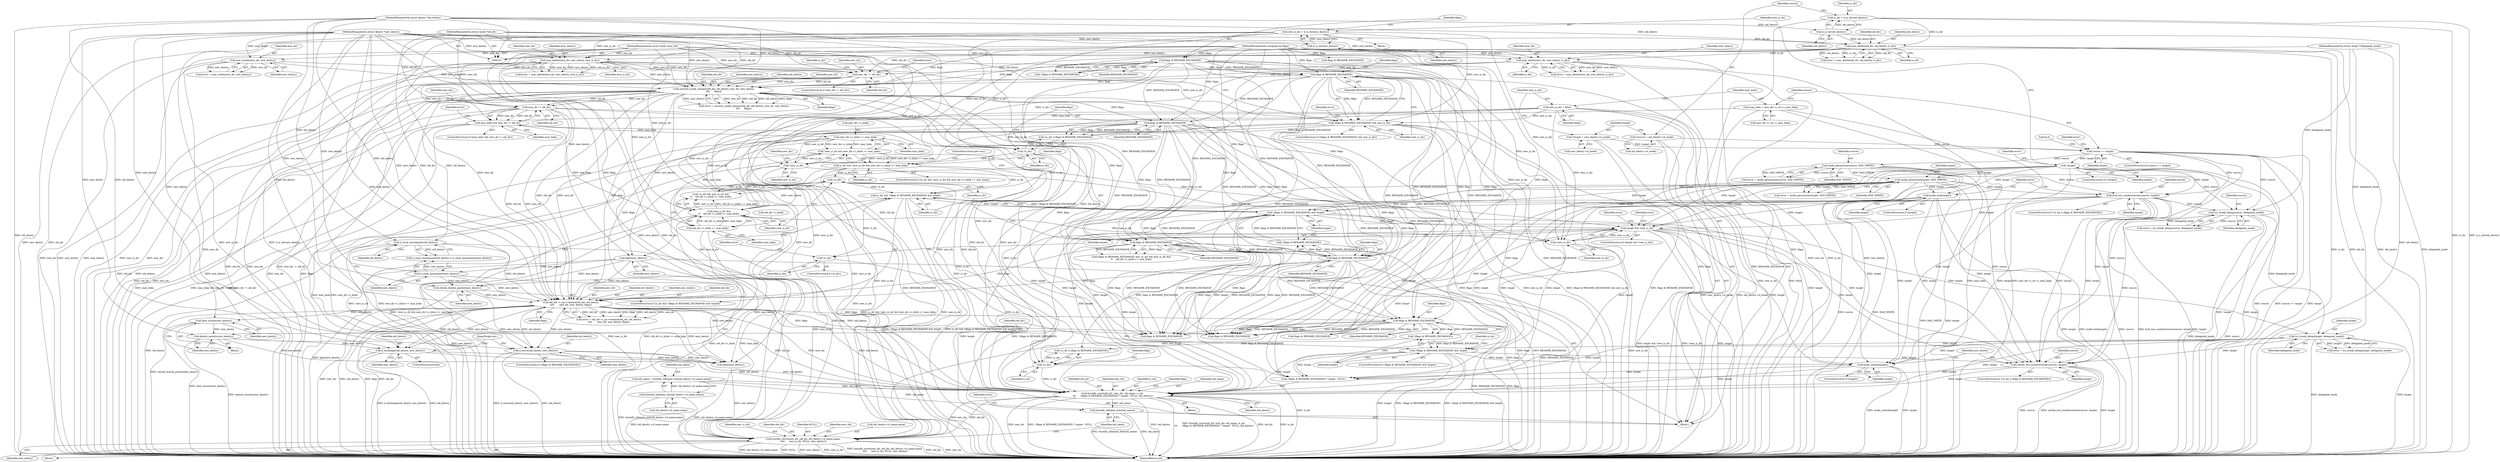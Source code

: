 digraph "1_linux_49d31c2f389acfe83417083e1208422b4091cd9e_0@API" {
"1000436" [label="(Call,fsnotify_move(old_dir, new_dir, old_name, is_dir,\n \t\t\t      !(flags & RENAME_EXCHANGE) ? target : NULL, old_dentry))"];
"1000238" [label="(Call,security_inode_rename(old_dir, old_dentry, new_dir, new_dentry,\n\t\t\t\t      flags))"];
"1000204" [label="(Call,new_dir != old_dir)"];
"1000185" [label="(Call,may_delete(new_dir, new_dentry, new_is_dir))"];
"1000104" [label="(MethodParameterIn,struct inode *new_dir)"];
"1000169" [label="(Call,d_is_dir(new_dentry))"];
"1000105" [label="(MethodParameterIn,struct dentry *new_dentry)"];
"1000167" [label="(Call,new_is_dir = d_is_dir(new_dentry))"];
"1000162" [label="(Call,may_create(new_dir, new_dentry))"];
"1000178" [label="(Call,may_delete(new_dir, new_dentry, is_dir))"];
"1000148" [label="(Call,may_delete(old_dir, old_dentry, is_dir))"];
"1000102" [label="(MethodParameterIn,struct inode *old_dir)"];
"1000113" [label="(Call,d_is_dir(old_dentry))"];
"1000103" [label="(MethodParameterIn,struct dentry *old_dentry)"];
"1000111" [label="(Call,is_dir = d_is_dir(old_dentry))"];
"1000222" [label="(Call,flags & RENAME_EXCHANGE)"];
"1000173" [label="(Call,flags & RENAME_EXCHANGE)"];
"1000107" [label="(MethodParameterIn,unsigned int flags)"];
"1000287" [label="(Call,new_dir != old_dir)"];
"1000362" [label="(Call,old_dir->i_op->rename(old_dir, old_dentry,\n\t\t\t\t       new_dir, new_dentry, flags))"];
"1000279" [label="(Call,is_local_mountpoint(old_dentry))"];
"1000332" [label="(Call,shrink_dcache_parent(new_dentry))"];
"1000281" [label="(Call,is_local_mountpoint(new_dentry))"];
"1000256" [label="(Call,dget(new_dentry))"];
"1000309" [label="(Call,flags & RENAME_EXCHANGE)"];
"1000262" [label="(Call,flags & RENAME_EXCHANGE)"];
"1000328" [label="(Call,flags & RENAME_EXCHANGE)"];
"1000248" [label="(Call,old_name = fsnotify_oldname_init(old_dentry->d_name.name))"];
"1000250" [label="(Call,fsnotify_oldname_init(old_dentry->d_name.name))"];
"1000417" [label="(Call,!is_dir)"];
"1000335" [label="(Call,!is_dir)"];
"1000324" [label="(Call,is_dir && !(flags & RENAME_EXCHANGE) && target)"];
"1000296" [label="(Call,is_dir && !new_is_dir && new_dir->i_nlink >= max_links)"];
"1000260" [label="(Call,!is_dir)"];
"1000298" [label="(Call,!new_is_dir && new_dir->i_nlink >= max_links)"];
"1000299" [label="(Call,!new_is_dir)"];
"1000221" [label="(Call,(flags & RENAME_EXCHANGE) && new_is_dir)"];
"1000129" [label="(Call,new_is_dir = false)"];
"1000301" [label="(Call,new_dir->i_nlink >= max_links)"];
"1000285" [label="(Call,max_links && new_dir != old_dir)"];
"1000133" [label="(Call,max_links = new_dir->i_sb->s_max_links)"];
"1000313" [label="(Call,!is_dir)"];
"1000326" [label="(Call,!(flags & RENAME_EXCHANGE) && target)"];
"1000327" [label="(Call,!(flags & RENAME_EXCHANGE))"];
"1000229" [label="(Call,inode_permission(target, MAY_WRITE))"];
"1000157" [label="(Call,!target)"];
"1000141" [label="(Call,source == target)"];
"1000117" [label="(Call,*source = old_dentry->d_inode)"];
"1000123" [label="(Call,*target = new_dentry->d_inode)"];
"1000213" [label="(Call,inode_permission(source, MAY_WRITE))"];
"1000271" [label="(Call,inode_lock(target))"];
"1000265" [label="(Call,lock_two_nondirectories(source, target))"];
"1000372" [label="(Call,!(flags & RENAME_EXCHANGE) && target)"];
"1000373" [label="(Call,!(flags & RENAME_EXCHANGE))"];
"1000374" [label="(Call,flags & RENAME_EXCHANGE)"];
"1000347" [label="(Call,target && !new_is_dir)"];
"1000349" [label="(Call,!new_is_dir)"];
"1000315" [label="(Call,new_is_dir &&\n\t\t    old_dir->i_nlink >= max_links)"];
"1000317" [label="(Call,old_dir->i_nlink >= max_links)"];
"1000354" [label="(Call,try_break_deleg(target, delegated_inode))"];
"1000340" [label="(Call,try_break_deleg(source, delegated_inode))"];
"1000106" [label="(MethodParameterIn,struct inode **delegated_inode)"];
"1000422" [label="(Call,unlock_two_nondirectories(source, target))"];
"1000428" [label="(Call,inode_unlock(target))"];
"1000411" [label="(Call,d_exchange(old_dentry, new_dentry))"];
"1000388" [label="(Call,detach_mounts(new_dentry))"];
"1000386" [label="(Call,dont_mount(new_dentry))"];
"1000407" [label="(Call,d_move(old_dentry, new_dentry))"];
"1000454" [label="(Call,fsnotify_move(new_dir, old_dir, old_dentry->d_name.name,\n \t\t\t\t      new_is_dir, NULL, new_dentry))"];
"1000465" [label="(Call,fsnotify_oldname_free(old_name))"];
"1000157" [label="(Call,!target)"];
"1000325" [label="(Identifier,is_dir)"];
"1000441" [label="(Call,!(flags & RENAME_EXCHANGE) ? target : NULL)"];
"1000448" [label="(Identifier,old_dentry)"];
"1000411" [label="(Call,d_exchange(old_dentry, new_dentry))"];
"1000362" [label="(Call,old_dir->i_op->rename(old_dir, old_dentry,\n\t\t\t\t       new_dir, new_dentry, flags))"];
"1000221" [label="(Call,(flags & RENAME_EXCHANGE) && new_is_dir)"];
"1000148" [label="(Call,may_delete(old_dir, old_dentry, is_dir))"];
"1000298" [label="(Call,!new_is_dir && new_dir->i_nlink >= max_links)"];
"1000179" [label="(Identifier,new_dir)"];
"1000227" [label="(Call,error = inode_permission(target, MAY_WRITE))"];
"1000239" [label="(Identifier,old_dir)"];
"1000303" [label="(Identifier,new_dir)"];
"1000317" [label="(Call,old_dir->i_nlink >= max_links)"];
"1000413" [label="(Identifier,new_dentry)"];
"1000133" [label="(Call,max_links = new_dir->i_sb->s_max_links)"];
"1000420" [label="(Identifier,flags)"];
"1000174" [label="(Identifier,flags)"];
"1000340" [label="(Call,try_break_deleg(source, delegated_inode))"];
"1000309" [label="(Call,flags & RENAME_EXCHANGE)"];
"1000272" [label="(Identifier,target)"];
"1000230" [label="(Identifier,target)"];
"1000423" [label="(Identifier,source)"];
"1000415" [label="(ControlStructure,if (!is_dir || (flags & RENAME_EXCHANGE)))"];
"1000209" [label="(Identifier,is_dir)"];
"1000124" [label="(Identifier,target)"];
"1000469" [label="(MethodReturn,int)"];
"1000103" [label="(MethodParameterIn,struct dentry *old_dentry)"];
"1000341" [label="(Identifier,source)"];
"1000339" [label="(Identifier,error)"];
"1000147" [label="(Identifier,error)"];
"1000185" [label="(Call,may_delete(new_dir, new_dentry, new_is_dir))"];
"1000462" [label="(Identifier,new_is_dir)"];
"1000173" [label="(Call,flags & RENAME_EXCHANGE)"];
"1000150" [label="(Identifier,old_dentry)"];
"1000118" [label="(Identifier,source)"];
"1000404" [label="(Call,flags & RENAME_EXCHANGE)"];
"1000389" [label="(Identifier,new_dentry)"];
"1000108" [label="(Block,)"];
"1000129" [label="(Call,new_is_dir = false)"];
"1000223" [label="(Identifier,flags)"];
"1000162" [label="(Call,may_create(new_dir, new_dentry))"];
"1000402" [label="(ControlStructure,if (!(flags & RENAME_EXCHANGE)))"];
"1000456" [label="(Identifier,old_dir)"];
"1000360" [label="(Call,error = old_dir->i_op->rename(old_dir, old_dentry,\n\t\t\t\t       new_dir, new_dentry, flags))"];
"1000321" [label="(Identifier,max_links)"];
"1000284" [label="(ControlStructure,if (max_links && new_dir != old_dir))"];
"1000454" [label="(Call,fsnotify_move(new_dir, old_dir, old_dentry->d_name.name,\n \t\t\t\t      new_is_dir, NULL, new_dentry))"];
"1000465" [label="(Call,fsnotify_oldname_free(old_name))"];
"1000388" [label="(Call,detach_mounts(new_dentry))"];
"1000169" [label="(Call,d_is_dir(new_dentry))"];
"1000160" [label="(Call,error = may_create(new_dir, new_dentry))"];
"1000263" [label="(Identifier,flags)"];
"1000167" [label="(Call,new_is_dir = d_is_dir(new_dentry))"];
"1000346" [label="(ControlStructure,if (target && !new_is_dir))"];
"1000123" [label="(Call,*target = new_dentry->d_inode)"];
"1000338" [label="(Call,error = try_break_deleg(source, delegated_inode))"];
"1000260" [label="(Call,!is_dir)"];
"1000315" [label="(Call,new_is_dir &&\n\t\t    old_dir->i_nlink >= max_links)"];
"1000125" [label="(Call,new_dentry->d_inode)"];
"1000285" [label="(Call,max_links && new_dir != old_dir)"];
"1000104" [label="(MethodParameterIn,struct inode *new_dir)"];
"1000396" [label="(Identifier,old_dir)"];
"1000204" [label="(Call,new_dir != old_dir)"];
"1000262" [label="(Call,flags & RENAME_EXCHANGE)"];
"1000161" [label="(Identifier,error)"];
"1000437" [label="(Identifier,old_dir)"];
"1000215" [label="(Identifier,MAY_WRITE)"];
"1000418" [label="(Identifier,is_dir)"];
"1000181" [label="(Identifier,is_dir)"];
"1000111" [label="(Call,is_dir = d_is_dir(old_dentry))"];
"1000261" [label="(Identifier,is_dir)"];
"1000296" [label="(Call,is_dir && !new_is_dir && new_dir->i_nlink >= max_links)"];
"1000225" [label="(Identifier,new_is_dir)"];
"1000376" [label="(Identifier,RENAME_EXCHANGE)"];
"1000281" [label="(Call,is_local_mountpoint(new_dentry))"];
"1000295" [label="(ControlStructure,if (is_dir && !new_is_dir && new_dir->i_nlink >= max_links))"];
"1000365" [label="(Identifier,new_dir)"];
"1000164" [label="(Identifier,new_dentry)"];
"1000282" [label="(Identifier,new_dentry)"];
"1000318" [label="(Call,old_dir->i_nlink)"];
"1000112" [label="(Identifier,is_dir)"];
"1000237" [label="(Identifier,error)"];
"1000156" [label="(ControlStructure,if (!target))"];
"1000354" [label="(Call,try_break_deleg(target, delegated_inode))"];
"1000375" [label="(Identifier,flags)"];
"1000203" [label="(ControlStructure,if (new_dir != old_dir))"];
"1000334" [label="(ControlStructure,if (!is_dir))"];
"1000170" [label="(Identifier,new_dentry)"];
"1000377" [label="(Identifier,target)"];
"1000251" [label="(Call,old_dentry->d_name.name)"];
"1000205" [label="(Identifier,new_dir)"];
"1000436" [label="(Call,fsnotify_move(old_dir, new_dir, old_name, is_dir,\n \t\t\t      !(flags & RENAME_EXCHANGE) ? target : NULL, old_dentry))"];
"1000256" [label="(Call,dget(new_dentry))"];
"1000236" [label="(Call,error = security_inode_rename(old_dir, old_dentry, new_dir, new_dentry,\n\t\t\t\t      flags))"];
"1000364" [label="(Identifier,old_dentry)"];
"1000264" [label="(Identifier,RENAME_EXCHANGE)"];
"1000158" [label="(Identifier,target)"];
"1000141" [label="(Call,source == target)"];
"1000242" [label="(Identifier,new_dentry)"];
"1000349" [label="(Call,!new_is_dir)"];
"1000140" [label="(ControlStructure,if (source == target))"];
"1000373" [label="(Call,!(flags & RENAME_EXCHANGE))"];
"1000149" [label="(Identifier,old_dir)"];
"1000249" [label="(Identifier,old_name)"];
"1000330" [label="(Identifier,RENAME_EXCHANGE)"];
"1000438" [label="(Identifier,new_dir)"];
"1000450" [label="(Call,flags & RENAME_EXCHANGE)"];
"1000428" [label="(Call,inode_unlock(target))"];
"1000130" [label="(Identifier,new_is_dir)"];
"1000102" [label="(MethodParameterIn,struct inode *old_dir)"];
"1000288" [label="(Identifier,new_dir)"];
"1000278" [label="(Call,is_local_mountpoint(old_dentry) || is_local_mountpoint(new_dentry))"];
"1000180" [label="(Identifier,new_dentry)"];
"1000258" [label="(ControlStructure,if (!is_dir || (flags & RENAME_EXCHANGE)))"];
"1000387" [label="(Identifier,new_dentry)"];
"1000114" [label="(Identifier,old_dentry)"];
"1000134" [label="(Identifier,max_links)"];
"1000347" [label="(Call,target && !new_is_dir)"];
"1000143" [label="(Identifier,target)"];
"1000146" [label="(Call,error = may_delete(old_dir, old_dentry, is_dir))"];
"1000151" [label="(Identifier,is_dir)"];
"1000380" [label="(Identifier,is_dir)"];
"1000214" [label="(Identifier,source)"];
"1000366" [label="(Identifier,new_dentry)"];
"1000228" [label="(Identifier,error)"];
"1000113" [label="(Call,d_is_dir(old_dentry))"];
"1000117" [label="(Call,*source = old_dentry->d_inode)"];
"1000312" [label="(Call,!is_dir && new_is_dir &&\n\t\t    old_dir->i_nlink >= max_links)"];
"1000422" [label="(Call,unlock_two_nondirectories(source, target))"];
"1000408" [label="(Identifier,old_dentry)"];
"1000374" [label="(Call,flags & RENAME_EXCHANGE)"];
"1000229" [label="(Call,inode_permission(target, MAY_WRITE))"];
"1000332" [label="(Call,shrink_dcache_parent(new_dentry))"];
"1000316" [label="(Identifier,new_is_dir)"];
"1000240" [label="(Identifier,old_dentry)"];
"1000243" [label="(Identifier,flags)"];
"1000431" [label="(Identifier,new_dentry)"];
"1000311" [label="(Identifier,RENAME_EXCHANGE)"];
"1000314" [label="(Identifier,is_dir)"];
"1000326" [label="(Call,!(flags & RENAME_EXCHANGE) && target)"];
"1000248" [label="(Call,old_name = fsnotify_oldname_init(old_dentry->d_name.name))"];
"1000297" [label="(Identifier,is_dir)"];
"1000414" [label="(JumpTarget,out:)"];
"1000142" [label="(Identifier,source)"];
"1000305" [label="(Identifier,max_links)"];
"1000163" [label="(Identifier,new_dir)"];
"1000231" [label="(Identifier,MAY_WRITE)"];
"1000361" [label="(Identifier,error)"];
"1000424" [label="(Identifier,target)"];
"1000327" [label="(Call,!(flags & RENAME_EXCHANGE))"];
"1000301" [label="(Call,new_dir->i_nlink >= max_links)"];
"1000302" [label="(Call,new_dir->i_nlink)"];
"1000426" [label="(ControlStructure,if (target))"];
"1000463" [label="(Identifier,NULL)"];
"1000259" [label="(Call,!is_dir || (flags & RENAME_EXCHANGE))"];
"1000238" [label="(Call,security_inode_rename(old_dir, old_dentry, new_dir, new_dentry,\n\t\t\t\t      flags))"];
"1000336" [label="(Identifier,is_dir)"];
"1000372" [label="(Call,!(flags & RENAME_EXCHANGE) && target)"];
"1000328" [label="(Call,flags & RENAME_EXCHANGE)"];
"1000342" [label="(Identifier,delegated_inode)"];
"1000440" [label="(Identifier,is_dir)"];
"1000119" [label="(Call,old_dentry->d_inode)"];
"1000353" [label="(Identifier,error)"];
"1000280" [label="(Identifier,old_dentry)"];
"1000183" [label="(Call,error = may_delete(new_dir, new_dentry, new_is_dir))"];
"1000386" [label="(Call,dont_mount(new_dentry))"];
"1000451" [label="(Identifier,flags)"];
"1000352" [label="(Call,error = try_break_deleg(target, delegated_inode))"];
"1000257" [label="(Identifier,new_dentry)"];
"1000267" [label="(Identifier,target)"];
"1000299" [label="(Call,!new_is_dir)"];
"1000300" [label="(Identifier,new_is_dir)"];
"1000350" [label="(Identifier,new_is_dir)"];
"1000323" [label="(ControlStructure,if (is_dir && !(flags & RENAME_EXCHANGE) && target))"];
"1000466" [label="(Identifier,old_name)"];
"1000206" [label="(Identifier,old_dir)"];
"1000211" [label="(Call,error = inode_permission(source, MAY_WRITE))"];
"1000106" [label="(MethodParameterIn,struct inode **delegated_inode)"];
"1000453" [label="(Block,)"];
"1000241" [label="(Identifier,new_dir)"];
"1000271" [label="(Call,inode_lock(target))"];
"1000410" [label="(ControlStructure,else)"];
"1000266" [label="(Identifier,source)"];
"1000186" [label="(Identifier,new_dir)"];
"1000166" [label="(Block,)"];
"1000286" [label="(Identifier,max_links)"];
"1000292" [label="(Identifier,error)"];
"1000429" [label="(Identifier,target)"];
"1000333" [label="(Identifier,new_dentry)"];
"1000329" [label="(Identifier,flags)"];
"1000213" [label="(Call,inode_permission(source, MAY_WRITE))"];
"1000279" [label="(Call,is_local_mountpoint(old_dentry))"];
"1000443" [label="(Call,flags & RENAME_EXCHANGE)"];
"1000224" [label="(Identifier,RENAME_EXCHANGE)"];
"1000172" [label="(Call,!(flags & RENAME_EXCHANGE))"];
"1000355" [label="(Identifier,target)"];
"1000274" [label="(Identifier,error)"];
"1000367" [label="(Identifier,flags)"];
"1000455" [label="(Identifier,new_dir)"];
"1000439" [label="(Identifier,old_name)"];
"1000107" [label="(MethodParameterIn,unsigned int flags)"];
"1000145" [label="(Literal,0)"];
"1000178" [label="(Call,may_delete(new_dir, new_dentry, is_dir))"];
"1000289" [label="(Identifier,old_dir)"];
"1000306" [label="(ControlStructure,goto out;)"];
"1000356" [label="(Identifier,delegated_inode)"];
"1000188" [label="(Identifier,new_is_dir)"];
"1000464" [label="(Identifier,new_dentry)"];
"1000417" [label="(Call,!is_dir)"];
"1000409" [label="(Identifier,new_dentry)"];
"1000187" [label="(Identifier,new_dentry)"];
"1000131" [label="(Identifier,false)"];
"1000220" [label="(ControlStructure,if ((flags & RENAME_EXCHANGE) && new_is_dir))"];
"1000287" [label="(Call,new_dir != old_dir)"];
"1000313" [label="(Call,!is_dir)"];
"1000310" [label="(Identifier,flags)"];
"1000430" [label="(Call,dput(new_dentry))"];
"1000371" [label="(ControlStructure,if (!(flags & RENAME_EXCHANGE) && target))"];
"1000416" [label="(Call,!is_dir || (flags & RENAME_EXCHANGE))"];
"1000175" [label="(Identifier,RENAME_EXCHANGE)"];
"1000176" [label="(Call,error = may_delete(new_dir, new_dentry, is_dir))"];
"1000331" [label="(Identifier,target)"];
"1000419" [label="(Call,flags & RENAME_EXCHANGE)"];
"1000412" [label="(Identifier,old_dentry)"];
"1000363" [label="(Identifier,old_dir)"];
"1000222" [label="(Call,flags & RENAME_EXCHANGE)"];
"1000135" [label="(Call,new_dir->i_sb->s_max_links)"];
"1000468" [label="(Identifier,error)"];
"1000168" [label="(Identifier,new_is_dir)"];
"1000435" [label="(Block,)"];
"1000378" [label="(Block,)"];
"1000250" [label="(Call,fsnotify_oldname_init(old_dentry->d_name.name))"];
"1000407" [label="(Call,d_move(old_dentry, new_dentry))"];
"1000269" [label="(ControlStructure,if (target))"];
"1000105" [label="(MethodParameterIn,struct dentry *new_dentry)"];
"1000265" [label="(Call,lock_two_nondirectories(source, target))"];
"1000324" [label="(Call,is_dir && !(flags & RENAME_EXCHANGE) && target)"];
"1000308" [label="(Call,(flags & RENAME_EXCHANGE) && !is_dir && new_is_dir &&\n\t\t    old_dir->i_nlink >= max_links)"];
"1000457" [label="(Call,old_dentry->d_name.name)"];
"1000335" [label="(Call,!is_dir)"];
"1000348" [label="(Identifier,target)"];
"1000436" -> "1000435"  [label="AST: "];
"1000436" -> "1000448"  [label="CFG: "];
"1000437" -> "1000436"  [label="AST: "];
"1000438" -> "1000436"  [label="AST: "];
"1000439" -> "1000436"  [label="AST: "];
"1000440" -> "1000436"  [label="AST: "];
"1000441" -> "1000436"  [label="AST: "];
"1000448" -> "1000436"  [label="AST: "];
"1000451" -> "1000436"  [label="CFG: "];
"1000436" -> "1000469"  [label="DDG: fsnotify_move(old_dir, new_dir, old_name, is_dir,\n \t\t\t      !(flags & RENAME_EXCHANGE) ? target : NULL, old_dentry)"];
"1000436" -> "1000469"  [label="DDG: old_dir"];
"1000436" -> "1000469"  [label="DDG: is_dir"];
"1000436" -> "1000469"  [label="DDG: new_dir"];
"1000436" -> "1000469"  [label="DDG: !(flags & RENAME_EXCHANGE) ? target : NULL"];
"1000436" -> "1000469"  [label="DDG: old_dentry"];
"1000238" -> "1000436"  [label="DDG: old_dir"];
"1000238" -> "1000436"  [label="DDG: new_dir"];
"1000287" -> "1000436"  [label="DDG: old_dir"];
"1000287" -> "1000436"  [label="DDG: new_dir"];
"1000362" -> "1000436"  [label="DDG: old_dir"];
"1000362" -> "1000436"  [label="DDG: new_dir"];
"1000362" -> "1000436"  [label="DDG: old_dentry"];
"1000102" -> "1000436"  [label="DDG: old_dir"];
"1000104" -> "1000436"  [label="DDG: new_dir"];
"1000248" -> "1000436"  [label="DDG: old_name"];
"1000417" -> "1000436"  [label="DDG: is_dir"];
"1000326" -> "1000436"  [label="DDG: target"];
"1000372" -> "1000436"  [label="DDG: target"];
"1000422" -> "1000436"  [label="DDG: target"];
"1000229" -> "1000436"  [label="DDG: target"];
"1000271" -> "1000436"  [label="DDG: target"];
"1000157" -> "1000436"  [label="DDG: target"];
"1000347" -> "1000436"  [label="DDG: target"];
"1000265" -> "1000436"  [label="DDG: target"];
"1000354" -> "1000436"  [label="DDG: target"];
"1000428" -> "1000436"  [label="DDG: target"];
"1000279" -> "1000436"  [label="DDG: old_dentry"];
"1000411" -> "1000436"  [label="DDG: old_dentry"];
"1000407" -> "1000436"  [label="DDG: old_dentry"];
"1000103" -> "1000436"  [label="DDG: old_dentry"];
"1000436" -> "1000454"  [label="DDG: new_dir"];
"1000436" -> "1000454"  [label="DDG: old_dir"];
"1000436" -> "1000465"  [label="DDG: old_name"];
"1000238" -> "1000236"  [label="AST: "];
"1000238" -> "1000243"  [label="CFG: "];
"1000239" -> "1000238"  [label="AST: "];
"1000240" -> "1000238"  [label="AST: "];
"1000241" -> "1000238"  [label="AST: "];
"1000242" -> "1000238"  [label="AST: "];
"1000243" -> "1000238"  [label="AST: "];
"1000236" -> "1000238"  [label="CFG: "];
"1000238" -> "1000469"  [label="DDG: old_dir"];
"1000238" -> "1000469"  [label="DDG: old_dentry"];
"1000238" -> "1000469"  [label="DDG: new_dentry"];
"1000238" -> "1000469"  [label="DDG: new_dir"];
"1000238" -> "1000469"  [label="DDG: flags"];
"1000238" -> "1000236"  [label="DDG: new_dir"];
"1000238" -> "1000236"  [label="DDG: old_dir"];
"1000238" -> "1000236"  [label="DDG: old_dentry"];
"1000238" -> "1000236"  [label="DDG: flags"];
"1000238" -> "1000236"  [label="DDG: new_dentry"];
"1000204" -> "1000238"  [label="DDG: old_dir"];
"1000204" -> "1000238"  [label="DDG: new_dir"];
"1000102" -> "1000238"  [label="DDG: old_dir"];
"1000148" -> "1000238"  [label="DDG: old_dentry"];
"1000103" -> "1000238"  [label="DDG: old_dentry"];
"1000104" -> "1000238"  [label="DDG: new_dir"];
"1000162" -> "1000238"  [label="DDG: new_dentry"];
"1000185" -> "1000238"  [label="DDG: new_dentry"];
"1000178" -> "1000238"  [label="DDG: new_dentry"];
"1000105" -> "1000238"  [label="DDG: new_dentry"];
"1000222" -> "1000238"  [label="DDG: flags"];
"1000173" -> "1000238"  [label="DDG: flags"];
"1000107" -> "1000238"  [label="DDG: flags"];
"1000238" -> "1000256"  [label="DDG: new_dentry"];
"1000238" -> "1000262"  [label="DDG: flags"];
"1000238" -> "1000279"  [label="DDG: old_dentry"];
"1000238" -> "1000287"  [label="DDG: new_dir"];
"1000238" -> "1000287"  [label="DDG: old_dir"];
"1000238" -> "1000309"  [label="DDG: flags"];
"1000238" -> "1000328"  [label="DDG: flags"];
"1000238" -> "1000362"  [label="DDG: old_dir"];
"1000238" -> "1000362"  [label="DDG: new_dir"];
"1000238" -> "1000362"  [label="DDG: flags"];
"1000238" -> "1000419"  [label="DDG: flags"];
"1000238" -> "1000443"  [label="DDG: flags"];
"1000204" -> "1000203"  [label="AST: "];
"1000204" -> "1000206"  [label="CFG: "];
"1000205" -> "1000204"  [label="AST: "];
"1000206" -> "1000204"  [label="AST: "];
"1000209" -> "1000204"  [label="CFG: "];
"1000237" -> "1000204"  [label="CFG: "];
"1000204" -> "1000469"  [label="DDG: old_dir"];
"1000204" -> "1000469"  [label="DDG: new_dir"];
"1000204" -> "1000469"  [label="DDG: new_dir != old_dir"];
"1000185" -> "1000204"  [label="DDG: new_dir"];
"1000162" -> "1000204"  [label="DDG: new_dir"];
"1000178" -> "1000204"  [label="DDG: new_dir"];
"1000104" -> "1000204"  [label="DDG: new_dir"];
"1000148" -> "1000204"  [label="DDG: old_dir"];
"1000102" -> "1000204"  [label="DDG: old_dir"];
"1000204" -> "1000285"  [label="DDG: new_dir != old_dir"];
"1000185" -> "1000183"  [label="AST: "];
"1000185" -> "1000188"  [label="CFG: "];
"1000186" -> "1000185"  [label="AST: "];
"1000187" -> "1000185"  [label="AST: "];
"1000188" -> "1000185"  [label="AST: "];
"1000183" -> "1000185"  [label="CFG: "];
"1000185" -> "1000469"  [label="DDG: new_is_dir"];
"1000185" -> "1000469"  [label="DDG: new_dir"];
"1000185" -> "1000469"  [label="DDG: new_dentry"];
"1000185" -> "1000183"  [label="DDG: new_dir"];
"1000185" -> "1000183"  [label="DDG: new_dentry"];
"1000185" -> "1000183"  [label="DDG: new_is_dir"];
"1000104" -> "1000185"  [label="DDG: new_dir"];
"1000169" -> "1000185"  [label="DDG: new_dentry"];
"1000105" -> "1000185"  [label="DDG: new_dentry"];
"1000167" -> "1000185"  [label="DDG: new_is_dir"];
"1000185" -> "1000221"  [label="DDG: new_is_dir"];
"1000185" -> "1000299"  [label="DDG: new_is_dir"];
"1000185" -> "1000315"  [label="DDG: new_is_dir"];
"1000185" -> "1000349"  [label="DDG: new_is_dir"];
"1000185" -> "1000454"  [label="DDG: new_is_dir"];
"1000104" -> "1000101"  [label="AST: "];
"1000104" -> "1000469"  [label="DDG: new_dir"];
"1000104" -> "1000162"  [label="DDG: new_dir"];
"1000104" -> "1000178"  [label="DDG: new_dir"];
"1000104" -> "1000287"  [label="DDG: new_dir"];
"1000104" -> "1000362"  [label="DDG: new_dir"];
"1000104" -> "1000454"  [label="DDG: new_dir"];
"1000169" -> "1000167"  [label="AST: "];
"1000169" -> "1000170"  [label="CFG: "];
"1000170" -> "1000169"  [label="AST: "];
"1000167" -> "1000169"  [label="CFG: "];
"1000169" -> "1000167"  [label="DDG: new_dentry"];
"1000105" -> "1000169"  [label="DDG: new_dentry"];
"1000169" -> "1000178"  [label="DDG: new_dentry"];
"1000105" -> "1000101"  [label="AST: "];
"1000105" -> "1000469"  [label="DDG: new_dentry"];
"1000105" -> "1000162"  [label="DDG: new_dentry"];
"1000105" -> "1000178"  [label="DDG: new_dentry"];
"1000105" -> "1000256"  [label="DDG: new_dentry"];
"1000105" -> "1000281"  [label="DDG: new_dentry"];
"1000105" -> "1000332"  [label="DDG: new_dentry"];
"1000105" -> "1000362"  [label="DDG: new_dentry"];
"1000105" -> "1000386"  [label="DDG: new_dentry"];
"1000105" -> "1000388"  [label="DDG: new_dentry"];
"1000105" -> "1000407"  [label="DDG: new_dentry"];
"1000105" -> "1000411"  [label="DDG: new_dentry"];
"1000105" -> "1000430"  [label="DDG: new_dentry"];
"1000105" -> "1000454"  [label="DDG: new_dentry"];
"1000167" -> "1000166"  [label="AST: "];
"1000168" -> "1000167"  [label="AST: "];
"1000174" -> "1000167"  [label="CFG: "];
"1000167" -> "1000469"  [label="DDG: new_is_dir"];
"1000167" -> "1000469"  [label="DDG: d_is_dir(new_dentry)"];
"1000167" -> "1000221"  [label="DDG: new_is_dir"];
"1000167" -> "1000299"  [label="DDG: new_is_dir"];
"1000167" -> "1000315"  [label="DDG: new_is_dir"];
"1000167" -> "1000349"  [label="DDG: new_is_dir"];
"1000167" -> "1000454"  [label="DDG: new_is_dir"];
"1000162" -> "1000160"  [label="AST: "];
"1000162" -> "1000164"  [label="CFG: "];
"1000163" -> "1000162"  [label="AST: "];
"1000164" -> "1000162"  [label="AST: "];
"1000160" -> "1000162"  [label="CFG: "];
"1000162" -> "1000469"  [label="DDG: new_dentry"];
"1000162" -> "1000469"  [label="DDG: new_dir"];
"1000162" -> "1000160"  [label="DDG: new_dir"];
"1000162" -> "1000160"  [label="DDG: new_dentry"];
"1000178" -> "1000176"  [label="AST: "];
"1000178" -> "1000181"  [label="CFG: "];
"1000179" -> "1000178"  [label="AST: "];
"1000180" -> "1000178"  [label="AST: "];
"1000181" -> "1000178"  [label="AST: "];
"1000176" -> "1000178"  [label="CFG: "];
"1000178" -> "1000469"  [label="DDG: new_dir"];
"1000178" -> "1000469"  [label="DDG: is_dir"];
"1000178" -> "1000469"  [label="DDG: new_dentry"];
"1000178" -> "1000176"  [label="DDG: new_dir"];
"1000178" -> "1000176"  [label="DDG: new_dentry"];
"1000178" -> "1000176"  [label="DDG: is_dir"];
"1000148" -> "1000178"  [label="DDG: is_dir"];
"1000178" -> "1000260"  [label="DDG: is_dir"];
"1000148" -> "1000146"  [label="AST: "];
"1000148" -> "1000151"  [label="CFG: "];
"1000149" -> "1000148"  [label="AST: "];
"1000150" -> "1000148"  [label="AST: "];
"1000151" -> "1000148"  [label="AST: "];
"1000146" -> "1000148"  [label="CFG: "];
"1000148" -> "1000469"  [label="DDG: is_dir"];
"1000148" -> "1000469"  [label="DDG: old_dir"];
"1000148" -> "1000469"  [label="DDG: old_dentry"];
"1000148" -> "1000146"  [label="DDG: old_dir"];
"1000148" -> "1000146"  [label="DDG: old_dentry"];
"1000148" -> "1000146"  [label="DDG: is_dir"];
"1000102" -> "1000148"  [label="DDG: old_dir"];
"1000113" -> "1000148"  [label="DDG: old_dentry"];
"1000103" -> "1000148"  [label="DDG: old_dentry"];
"1000111" -> "1000148"  [label="DDG: is_dir"];
"1000148" -> "1000260"  [label="DDG: is_dir"];
"1000102" -> "1000101"  [label="AST: "];
"1000102" -> "1000469"  [label="DDG: old_dir"];
"1000102" -> "1000287"  [label="DDG: old_dir"];
"1000102" -> "1000362"  [label="DDG: old_dir"];
"1000102" -> "1000454"  [label="DDG: old_dir"];
"1000113" -> "1000111"  [label="AST: "];
"1000113" -> "1000114"  [label="CFG: "];
"1000114" -> "1000113"  [label="AST: "];
"1000111" -> "1000113"  [label="CFG: "];
"1000113" -> "1000469"  [label="DDG: old_dentry"];
"1000113" -> "1000111"  [label="DDG: old_dentry"];
"1000103" -> "1000113"  [label="DDG: old_dentry"];
"1000103" -> "1000101"  [label="AST: "];
"1000103" -> "1000469"  [label="DDG: old_dentry"];
"1000103" -> "1000279"  [label="DDG: old_dentry"];
"1000103" -> "1000362"  [label="DDG: old_dentry"];
"1000103" -> "1000407"  [label="DDG: old_dentry"];
"1000103" -> "1000411"  [label="DDG: old_dentry"];
"1000111" -> "1000108"  [label="AST: "];
"1000112" -> "1000111"  [label="AST: "];
"1000118" -> "1000111"  [label="CFG: "];
"1000111" -> "1000469"  [label="DDG: is_dir"];
"1000111" -> "1000469"  [label="DDG: d_is_dir(old_dentry)"];
"1000222" -> "1000221"  [label="AST: "];
"1000222" -> "1000224"  [label="CFG: "];
"1000223" -> "1000222"  [label="AST: "];
"1000224" -> "1000222"  [label="AST: "];
"1000225" -> "1000222"  [label="CFG: "];
"1000221" -> "1000222"  [label="CFG: "];
"1000222" -> "1000469"  [label="DDG: flags"];
"1000222" -> "1000469"  [label="DDG: RENAME_EXCHANGE"];
"1000222" -> "1000221"  [label="DDG: flags"];
"1000222" -> "1000221"  [label="DDG: RENAME_EXCHANGE"];
"1000173" -> "1000222"  [label="DDG: flags"];
"1000173" -> "1000222"  [label="DDG: RENAME_EXCHANGE"];
"1000107" -> "1000222"  [label="DDG: flags"];
"1000222" -> "1000262"  [label="DDG: RENAME_EXCHANGE"];
"1000222" -> "1000309"  [label="DDG: RENAME_EXCHANGE"];
"1000222" -> "1000328"  [label="DDG: RENAME_EXCHANGE"];
"1000222" -> "1000374"  [label="DDG: RENAME_EXCHANGE"];
"1000222" -> "1000419"  [label="DDG: RENAME_EXCHANGE"];
"1000222" -> "1000443"  [label="DDG: RENAME_EXCHANGE"];
"1000173" -> "1000172"  [label="AST: "];
"1000173" -> "1000175"  [label="CFG: "];
"1000174" -> "1000173"  [label="AST: "];
"1000175" -> "1000173"  [label="AST: "];
"1000172" -> "1000173"  [label="CFG: "];
"1000173" -> "1000469"  [label="DDG: flags"];
"1000173" -> "1000469"  [label="DDG: RENAME_EXCHANGE"];
"1000173" -> "1000172"  [label="DDG: flags"];
"1000173" -> "1000172"  [label="DDG: RENAME_EXCHANGE"];
"1000107" -> "1000173"  [label="DDG: flags"];
"1000173" -> "1000262"  [label="DDG: RENAME_EXCHANGE"];
"1000173" -> "1000309"  [label="DDG: RENAME_EXCHANGE"];
"1000173" -> "1000328"  [label="DDG: RENAME_EXCHANGE"];
"1000173" -> "1000374"  [label="DDG: RENAME_EXCHANGE"];
"1000173" -> "1000419"  [label="DDG: RENAME_EXCHANGE"];
"1000173" -> "1000443"  [label="DDG: RENAME_EXCHANGE"];
"1000107" -> "1000101"  [label="AST: "];
"1000107" -> "1000469"  [label="DDG: flags"];
"1000107" -> "1000262"  [label="DDG: flags"];
"1000107" -> "1000309"  [label="DDG: flags"];
"1000107" -> "1000328"  [label="DDG: flags"];
"1000107" -> "1000362"  [label="DDG: flags"];
"1000107" -> "1000374"  [label="DDG: flags"];
"1000107" -> "1000404"  [label="DDG: flags"];
"1000107" -> "1000419"  [label="DDG: flags"];
"1000107" -> "1000443"  [label="DDG: flags"];
"1000107" -> "1000450"  [label="DDG: flags"];
"1000287" -> "1000285"  [label="AST: "];
"1000287" -> "1000289"  [label="CFG: "];
"1000288" -> "1000287"  [label="AST: "];
"1000289" -> "1000287"  [label="AST: "];
"1000285" -> "1000287"  [label="CFG: "];
"1000287" -> "1000469"  [label="DDG: old_dir"];
"1000287" -> "1000469"  [label="DDG: new_dir"];
"1000287" -> "1000285"  [label="DDG: new_dir"];
"1000287" -> "1000285"  [label="DDG: old_dir"];
"1000287" -> "1000362"  [label="DDG: old_dir"];
"1000287" -> "1000362"  [label="DDG: new_dir"];
"1000362" -> "1000360"  [label="AST: "];
"1000362" -> "1000367"  [label="CFG: "];
"1000363" -> "1000362"  [label="AST: "];
"1000364" -> "1000362"  [label="AST: "];
"1000365" -> "1000362"  [label="AST: "];
"1000366" -> "1000362"  [label="AST: "];
"1000367" -> "1000362"  [label="AST: "];
"1000360" -> "1000362"  [label="CFG: "];
"1000362" -> "1000469"  [label="DDG: new_dir"];
"1000362" -> "1000469"  [label="DDG: old_dentry"];
"1000362" -> "1000469"  [label="DDG: flags"];
"1000362" -> "1000469"  [label="DDG: old_dir"];
"1000362" -> "1000360"  [label="DDG: old_dir"];
"1000362" -> "1000360"  [label="DDG: new_dentry"];
"1000362" -> "1000360"  [label="DDG: flags"];
"1000362" -> "1000360"  [label="DDG: old_dentry"];
"1000362" -> "1000360"  [label="DDG: new_dir"];
"1000279" -> "1000362"  [label="DDG: old_dentry"];
"1000332" -> "1000362"  [label="DDG: new_dentry"];
"1000281" -> "1000362"  [label="DDG: new_dentry"];
"1000256" -> "1000362"  [label="DDG: new_dentry"];
"1000309" -> "1000362"  [label="DDG: flags"];
"1000262" -> "1000362"  [label="DDG: flags"];
"1000328" -> "1000362"  [label="DDG: flags"];
"1000362" -> "1000374"  [label="DDG: flags"];
"1000362" -> "1000386"  [label="DDG: new_dentry"];
"1000362" -> "1000407"  [label="DDG: old_dentry"];
"1000362" -> "1000407"  [label="DDG: new_dentry"];
"1000362" -> "1000411"  [label="DDG: old_dentry"];
"1000362" -> "1000411"  [label="DDG: new_dentry"];
"1000362" -> "1000419"  [label="DDG: flags"];
"1000362" -> "1000430"  [label="DDG: new_dentry"];
"1000362" -> "1000443"  [label="DDG: flags"];
"1000279" -> "1000278"  [label="AST: "];
"1000279" -> "1000280"  [label="CFG: "];
"1000280" -> "1000279"  [label="AST: "];
"1000282" -> "1000279"  [label="CFG: "];
"1000278" -> "1000279"  [label="CFG: "];
"1000279" -> "1000469"  [label="DDG: old_dentry"];
"1000279" -> "1000278"  [label="DDG: old_dentry"];
"1000332" -> "1000323"  [label="AST: "];
"1000332" -> "1000333"  [label="CFG: "];
"1000333" -> "1000332"  [label="AST: "];
"1000336" -> "1000332"  [label="CFG: "];
"1000332" -> "1000469"  [label="DDG: shrink_dcache_parent(new_dentry)"];
"1000281" -> "1000332"  [label="DDG: new_dentry"];
"1000256" -> "1000332"  [label="DDG: new_dentry"];
"1000332" -> "1000430"  [label="DDG: new_dentry"];
"1000281" -> "1000278"  [label="AST: "];
"1000281" -> "1000282"  [label="CFG: "];
"1000282" -> "1000281"  [label="AST: "];
"1000278" -> "1000281"  [label="CFG: "];
"1000281" -> "1000278"  [label="DDG: new_dentry"];
"1000256" -> "1000281"  [label="DDG: new_dentry"];
"1000281" -> "1000430"  [label="DDG: new_dentry"];
"1000256" -> "1000108"  [label="AST: "];
"1000256" -> "1000257"  [label="CFG: "];
"1000257" -> "1000256"  [label="AST: "];
"1000261" -> "1000256"  [label="CFG: "];
"1000256" -> "1000469"  [label="DDG: dget(new_dentry)"];
"1000256" -> "1000430"  [label="DDG: new_dentry"];
"1000309" -> "1000308"  [label="AST: "];
"1000309" -> "1000311"  [label="CFG: "];
"1000310" -> "1000309"  [label="AST: "];
"1000311" -> "1000309"  [label="AST: "];
"1000314" -> "1000309"  [label="CFG: "];
"1000308" -> "1000309"  [label="CFG: "];
"1000309" -> "1000469"  [label="DDG: flags"];
"1000309" -> "1000469"  [label="DDG: RENAME_EXCHANGE"];
"1000309" -> "1000308"  [label="DDG: flags"];
"1000309" -> "1000308"  [label="DDG: RENAME_EXCHANGE"];
"1000262" -> "1000309"  [label="DDG: flags"];
"1000262" -> "1000309"  [label="DDG: RENAME_EXCHANGE"];
"1000309" -> "1000328"  [label="DDG: flags"];
"1000309" -> "1000328"  [label="DDG: RENAME_EXCHANGE"];
"1000309" -> "1000374"  [label="DDG: RENAME_EXCHANGE"];
"1000309" -> "1000419"  [label="DDG: flags"];
"1000309" -> "1000419"  [label="DDG: RENAME_EXCHANGE"];
"1000309" -> "1000443"  [label="DDG: flags"];
"1000309" -> "1000443"  [label="DDG: RENAME_EXCHANGE"];
"1000262" -> "1000259"  [label="AST: "];
"1000262" -> "1000264"  [label="CFG: "];
"1000263" -> "1000262"  [label="AST: "];
"1000264" -> "1000262"  [label="AST: "];
"1000259" -> "1000262"  [label="CFG: "];
"1000262" -> "1000469"  [label="DDG: RENAME_EXCHANGE"];
"1000262" -> "1000469"  [label="DDG: flags"];
"1000262" -> "1000259"  [label="DDG: flags"];
"1000262" -> "1000259"  [label="DDG: RENAME_EXCHANGE"];
"1000262" -> "1000328"  [label="DDG: flags"];
"1000262" -> "1000328"  [label="DDG: RENAME_EXCHANGE"];
"1000262" -> "1000374"  [label="DDG: RENAME_EXCHANGE"];
"1000262" -> "1000419"  [label="DDG: flags"];
"1000262" -> "1000419"  [label="DDG: RENAME_EXCHANGE"];
"1000262" -> "1000443"  [label="DDG: flags"];
"1000262" -> "1000443"  [label="DDG: RENAME_EXCHANGE"];
"1000328" -> "1000327"  [label="AST: "];
"1000328" -> "1000330"  [label="CFG: "];
"1000329" -> "1000328"  [label="AST: "];
"1000330" -> "1000328"  [label="AST: "];
"1000327" -> "1000328"  [label="CFG: "];
"1000328" -> "1000469"  [label="DDG: flags"];
"1000328" -> "1000469"  [label="DDG: RENAME_EXCHANGE"];
"1000328" -> "1000327"  [label="DDG: flags"];
"1000328" -> "1000327"  [label="DDG: RENAME_EXCHANGE"];
"1000328" -> "1000374"  [label="DDG: RENAME_EXCHANGE"];
"1000328" -> "1000419"  [label="DDG: flags"];
"1000328" -> "1000419"  [label="DDG: RENAME_EXCHANGE"];
"1000328" -> "1000443"  [label="DDG: flags"];
"1000328" -> "1000443"  [label="DDG: RENAME_EXCHANGE"];
"1000248" -> "1000108"  [label="AST: "];
"1000248" -> "1000250"  [label="CFG: "];
"1000249" -> "1000248"  [label="AST: "];
"1000250" -> "1000248"  [label="AST: "];
"1000257" -> "1000248"  [label="CFG: "];
"1000248" -> "1000469"  [label="DDG: fsnotify_oldname_init(old_dentry->d_name.name)"];
"1000250" -> "1000248"  [label="DDG: old_dentry->d_name.name"];
"1000248" -> "1000465"  [label="DDG: old_name"];
"1000250" -> "1000251"  [label="CFG: "];
"1000251" -> "1000250"  [label="AST: "];
"1000250" -> "1000469"  [label="DDG: old_dentry->d_name.name"];
"1000250" -> "1000454"  [label="DDG: old_dentry->d_name.name"];
"1000417" -> "1000416"  [label="AST: "];
"1000417" -> "1000418"  [label="CFG: "];
"1000418" -> "1000417"  [label="AST: "];
"1000420" -> "1000417"  [label="CFG: "];
"1000416" -> "1000417"  [label="CFG: "];
"1000417" -> "1000469"  [label="DDG: is_dir"];
"1000417" -> "1000416"  [label="DDG: is_dir"];
"1000335" -> "1000417"  [label="DDG: is_dir"];
"1000296" -> "1000417"  [label="DDG: is_dir"];
"1000260" -> "1000417"  [label="DDG: is_dir"];
"1000313" -> "1000417"  [label="DDG: is_dir"];
"1000335" -> "1000334"  [label="AST: "];
"1000335" -> "1000336"  [label="CFG: "];
"1000336" -> "1000335"  [label="AST: "];
"1000339" -> "1000335"  [label="CFG: "];
"1000348" -> "1000335"  [label="CFG: "];
"1000324" -> "1000335"  [label="DDG: is_dir"];
"1000324" -> "1000323"  [label="AST: "];
"1000324" -> "1000325"  [label="CFG: "];
"1000324" -> "1000326"  [label="CFG: "];
"1000325" -> "1000324"  [label="AST: "];
"1000326" -> "1000324"  [label="AST: "];
"1000333" -> "1000324"  [label="CFG: "];
"1000336" -> "1000324"  [label="CFG: "];
"1000324" -> "1000469"  [label="DDG: !(flags & RENAME_EXCHANGE) && target"];
"1000324" -> "1000469"  [label="DDG: is_dir && !(flags & RENAME_EXCHANGE) && target"];
"1000296" -> "1000324"  [label="DDG: is_dir"];
"1000260" -> "1000324"  [label="DDG: is_dir"];
"1000313" -> "1000324"  [label="DDG: is_dir"];
"1000326" -> "1000324"  [label="DDG: !(flags & RENAME_EXCHANGE)"];
"1000326" -> "1000324"  [label="DDG: target"];
"1000296" -> "1000295"  [label="AST: "];
"1000296" -> "1000297"  [label="CFG: "];
"1000296" -> "1000298"  [label="CFG: "];
"1000297" -> "1000296"  [label="AST: "];
"1000298" -> "1000296"  [label="AST: "];
"1000306" -> "1000296"  [label="CFG: "];
"1000310" -> "1000296"  [label="CFG: "];
"1000296" -> "1000469"  [label="DDG: !new_is_dir && new_dir->i_nlink >= max_links"];
"1000296" -> "1000469"  [label="DDG: is_dir && !new_is_dir && new_dir->i_nlink >= max_links"];
"1000260" -> "1000296"  [label="DDG: is_dir"];
"1000298" -> "1000296"  [label="DDG: !new_is_dir"];
"1000298" -> "1000296"  [label="DDG: new_dir->i_nlink >= max_links"];
"1000296" -> "1000313"  [label="DDG: is_dir"];
"1000260" -> "1000259"  [label="AST: "];
"1000260" -> "1000261"  [label="CFG: "];
"1000261" -> "1000260"  [label="AST: "];
"1000263" -> "1000260"  [label="CFG: "];
"1000259" -> "1000260"  [label="CFG: "];
"1000260" -> "1000259"  [label="DDG: is_dir"];
"1000298" -> "1000299"  [label="CFG: "];
"1000298" -> "1000301"  [label="CFG: "];
"1000299" -> "1000298"  [label="AST: "];
"1000301" -> "1000298"  [label="AST: "];
"1000298" -> "1000469"  [label="DDG: !new_is_dir"];
"1000298" -> "1000469"  [label="DDG: new_dir->i_nlink >= max_links"];
"1000299" -> "1000298"  [label="DDG: new_is_dir"];
"1000301" -> "1000298"  [label="DDG: new_dir->i_nlink"];
"1000301" -> "1000298"  [label="DDG: max_links"];
"1000298" -> "1000347"  [label="DDG: !new_is_dir"];
"1000299" -> "1000300"  [label="CFG: "];
"1000300" -> "1000299"  [label="AST: "];
"1000303" -> "1000299"  [label="CFG: "];
"1000299" -> "1000469"  [label="DDG: new_is_dir"];
"1000221" -> "1000299"  [label="DDG: new_is_dir"];
"1000129" -> "1000299"  [label="DDG: new_is_dir"];
"1000299" -> "1000315"  [label="DDG: new_is_dir"];
"1000299" -> "1000349"  [label="DDG: new_is_dir"];
"1000299" -> "1000454"  [label="DDG: new_is_dir"];
"1000221" -> "1000220"  [label="AST: "];
"1000221" -> "1000225"  [label="CFG: "];
"1000225" -> "1000221"  [label="AST: "];
"1000228" -> "1000221"  [label="CFG: "];
"1000237" -> "1000221"  [label="CFG: "];
"1000221" -> "1000469"  [label="DDG: new_is_dir"];
"1000221" -> "1000469"  [label="DDG: (flags & RENAME_EXCHANGE) && new_is_dir"];
"1000221" -> "1000469"  [label="DDG: flags & RENAME_EXCHANGE"];
"1000129" -> "1000221"  [label="DDG: new_is_dir"];
"1000221" -> "1000259"  [label="DDG: flags & RENAME_EXCHANGE"];
"1000221" -> "1000315"  [label="DDG: new_is_dir"];
"1000221" -> "1000349"  [label="DDG: new_is_dir"];
"1000221" -> "1000454"  [label="DDG: new_is_dir"];
"1000129" -> "1000108"  [label="AST: "];
"1000129" -> "1000131"  [label="CFG: "];
"1000130" -> "1000129"  [label="AST: "];
"1000131" -> "1000129"  [label="AST: "];
"1000134" -> "1000129"  [label="CFG: "];
"1000129" -> "1000469"  [label="DDG: new_is_dir"];
"1000129" -> "1000469"  [label="DDG: false"];
"1000129" -> "1000315"  [label="DDG: new_is_dir"];
"1000129" -> "1000349"  [label="DDG: new_is_dir"];
"1000129" -> "1000454"  [label="DDG: new_is_dir"];
"1000301" -> "1000305"  [label="CFG: "];
"1000302" -> "1000301"  [label="AST: "];
"1000305" -> "1000301"  [label="AST: "];
"1000301" -> "1000469"  [label="DDG: max_links"];
"1000301" -> "1000469"  [label="DDG: new_dir->i_nlink"];
"1000285" -> "1000301"  [label="DDG: max_links"];
"1000301" -> "1000317"  [label="DDG: max_links"];
"1000285" -> "1000284"  [label="AST: "];
"1000285" -> "1000286"  [label="CFG: "];
"1000286" -> "1000285"  [label="AST: "];
"1000292" -> "1000285"  [label="CFG: "];
"1000325" -> "1000285"  [label="CFG: "];
"1000285" -> "1000469"  [label="DDG: max_links"];
"1000285" -> "1000469"  [label="DDG: max_links && new_dir != old_dir"];
"1000285" -> "1000469"  [label="DDG: new_dir != old_dir"];
"1000133" -> "1000285"  [label="DDG: max_links"];
"1000285" -> "1000317"  [label="DDG: max_links"];
"1000133" -> "1000108"  [label="AST: "];
"1000133" -> "1000135"  [label="CFG: "];
"1000134" -> "1000133"  [label="AST: "];
"1000135" -> "1000133"  [label="AST: "];
"1000142" -> "1000133"  [label="CFG: "];
"1000133" -> "1000469"  [label="DDG: max_links"];
"1000133" -> "1000469"  [label="DDG: new_dir->i_sb->s_max_links"];
"1000313" -> "1000312"  [label="AST: "];
"1000313" -> "1000314"  [label="CFG: "];
"1000314" -> "1000313"  [label="AST: "];
"1000316" -> "1000313"  [label="CFG: "];
"1000312" -> "1000313"  [label="CFG: "];
"1000313" -> "1000312"  [label="DDG: is_dir"];
"1000326" -> "1000327"  [label="CFG: "];
"1000326" -> "1000331"  [label="CFG: "];
"1000327" -> "1000326"  [label="AST: "];
"1000331" -> "1000326"  [label="AST: "];
"1000326" -> "1000469"  [label="DDG: target"];
"1000326" -> "1000469"  [label="DDG: !(flags & RENAME_EXCHANGE)"];
"1000327" -> "1000326"  [label="DDG: flags & RENAME_EXCHANGE"];
"1000229" -> "1000326"  [label="DDG: target"];
"1000271" -> "1000326"  [label="DDG: target"];
"1000157" -> "1000326"  [label="DDG: target"];
"1000265" -> "1000326"  [label="DDG: target"];
"1000326" -> "1000347"  [label="DDG: target"];
"1000326" -> "1000422"  [label="DDG: target"];
"1000326" -> "1000428"  [label="DDG: target"];
"1000326" -> "1000441"  [label="DDG: target"];
"1000331" -> "1000327"  [label="CFG: "];
"1000327" -> "1000416"  [label="DDG: flags & RENAME_EXCHANGE"];
"1000229" -> "1000227"  [label="AST: "];
"1000229" -> "1000231"  [label="CFG: "];
"1000230" -> "1000229"  [label="AST: "];
"1000231" -> "1000229"  [label="AST: "];
"1000227" -> "1000229"  [label="CFG: "];
"1000229" -> "1000469"  [label="DDG: MAY_WRITE"];
"1000229" -> "1000469"  [label="DDG: target"];
"1000229" -> "1000227"  [label="DDG: target"];
"1000229" -> "1000227"  [label="DDG: MAY_WRITE"];
"1000157" -> "1000229"  [label="DDG: target"];
"1000213" -> "1000229"  [label="DDG: MAY_WRITE"];
"1000229" -> "1000265"  [label="DDG: target"];
"1000229" -> "1000271"  [label="DDG: target"];
"1000229" -> "1000347"  [label="DDG: target"];
"1000229" -> "1000422"  [label="DDG: target"];
"1000229" -> "1000428"  [label="DDG: target"];
"1000229" -> "1000441"  [label="DDG: target"];
"1000157" -> "1000156"  [label="AST: "];
"1000157" -> "1000158"  [label="CFG: "];
"1000158" -> "1000157"  [label="AST: "];
"1000161" -> "1000157"  [label="CFG: "];
"1000168" -> "1000157"  [label="CFG: "];
"1000157" -> "1000469"  [label="DDG: !target"];
"1000157" -> "1000469"  [label="DDG: target"];
"1000141" -> "1000157"  [label="DDG: target"];
"1000157" -> "1000265"  [label="DDG: target"];
"1000157" -> "1000271"  [label="DDG: target"];
"1000157" -> "1000347"  [label="DDG: target"];
"1000157" -> "1000422"  [label="DDG: target"];
"1000157" -> "1000428"  [label="DDG: target"];
"1000157" -> "1000441"  [label="DDG: target"];
"1000141" -> "1000140"  [label="AST: "];
"1000141" -> "1000143"  [label="CFG: "];
"1000142" -> "1000141"  [label="AST: "];
"1000143" -> "1000141"  [label="AST: "];
"1000145" -> "1000141"  [label="CFG: "];
"1000147" -> "1000141"  [label="CFG: "];
"1000141" -> "1000469"  [label="DDG: source"];
"1000141" -> "1000469"  [label="DDG: source == target"];
"1000141" -> "1000469"  [label="DDG: target"];
"1000117" -> "1000141"  [label="DDG: source"];
"1000123" -> "1000141"  [label="DDG: target"];
"1000141" -> "1000213"  [label="DDG: source"];
"1000141" -> "1000265"  [label="DDG: source"];
"1000141" -> "1000340"  [label="DDG: source"];
"1000141" -> "1000422"  [label="DDG: source"];
"1000117" -> "1000108"  [label="AST: "];
"1000117" -> "1000119"  [label="CFG: "];
"1000118" -> "1000117"  [label="AST: "];
"1000119" -> "1000117"  [label="AST: "];
"1000124" -> "1000117"  [label="CFG: "];
"1000117" -> "1000469"  [label="DDG: old_dentry->d_inode"];
"1000123" -> "1000108"  [label="AST: "];
"1000123" -> "1000125"  [label="CFG: "];
"1000124" -> "1000123"  [label="AST: "];
"1000125" -> "1000123"  [label="AST: "];
"1000130" -> "1000123"  [label="CFG: "];
"1000123" -> "1000469"  [label="DDG: new_dentry->d_inode"];
"1000213" -> "1000211"  [label="AST: "];
"1000213" -> "1000215"  [label="CFG: "];
"1000214" -> "1000213"  [label="AST: "];
"1000215" -> "1000213"  [label="AST: "];
"1000211" -> "1000213"  [label="CFG: "];
"1000213" -> "1000469"  [label="DDG: source"];
"1000213" -> "1000469"  [label="DDG: MAY_WRITE"];
"1000213" -> "1000211"  [label="DDG: source"];
"1000213" -> "1000211"  [label="DDG: MAY_WRITE"];
"1000213" -> "1000265"  [label="DDG: source"];
"1000213" -> "1000340"  [label="DDG: source"];
"1000213" -> "1000422"  [label="DDG: source"];
"1000271" -> "1000269"  [label="AST: "];
"1000271" -> "1000272"  [label="CFG: "];
"1000272" -> "1000271"  [label="AST: "];
"1000274" -> "1000271"  [label="CFG: "];
"1000271" -> "1000469"  [label="DDG: target"];
"1000271" -> "1000469"  [label="DDG: inode_lock(target)"];
"1000271" -> "1000347"  [label="DDG: target"];
"1000271" -> "1000422"  [label="DDG: target"];
"1000271" -> "1000428"  [label="DDG: target"];
"1000271" -> "1000441"  [label="DDG: target"];
"1000265" -> "1000258"  [label="AST: "];
"1000265" -> "1000267"  [label="CFG: "];
"1000266" -> "1000265"  [label="AST: "];
"1000267" -> "1000265"  [label="AST: "];
"1000274" -> "1000265"  [label="CFG: "];
"1000265" -> "1000469"  [label="DDG: lock_two_nondirectories(source, target)"];
"1000265" -> "1000469"  [label="DDG: target"];
"1000265" -> "1000469"  [label="DDG: source"];
"1000265" -> "1000340"  [label="DDG: source"];
"1000265" -> "1000347"  [label="DDG: target"];
"1000265" -> "1000422"  [label="DDG: source"];
"1000265" -> "1000422"  [label="DDG: target"];
"1000265" -> "1000428"  [label="DDG: target"];
"1000265" -> "1000441"  [label="DDG: target"];
"1000372" -> "1000371"  [label="AST: "];
"1000372" -> "1000373"  [label="CFG: "];
"1000372" -> "1000377"  [label="CFG: "];
"1000373" -> "1000372"  [label="AST: "];
"1000377" -> "1000372"  [label="AST: "];
"1000380" -> "1000372"  [label="CFG: "];
"1000396" -> "1000372"  [label="CFG: "];
"1000372" -> "1000469"  [label="DDG: target"];
"1000372" -> "1000469"  [label="DDG: !(flags & RENAME_EXCHANGE)"];
"1000372" -> "1000469"  [label="DDG: !(flags & RENAME_EXCHANGE) && target"];
"1000373" -> "1000372"  [label="DDG: flags & RENAME_EXCHANGE"];
"1000347" -> "1000372"  [label="DDG: target"];
"1000354" -> "1000372"  [label="DDG: target"];
"1000372" -> "1000422"  [label="DDG: target"];
"1000372" -> "1000428"  [label="DDG: target"];
"1000372" -> "1000441"  [label="DDG: target"];
"1000373" -> "1000374"  [label="CFG: "];
"1000374" -> "1000373"  [label="AST: "];
"1000377" -> "1000373"  [label="CFG: "];
"1000374" -> "1000373"  [label="DDG: flags"];
"1000374" -> "1000373"  [label="DDG: RENAME_EXCHANGE"];
"1000373" -> "1000416"  [label="DDG: flags & RENAME_EXCHANGE"];
"1000374" -> "1000376"  [label="CFG: "];
"1000375" -> "1000374"  [label="AST: "];
"1000376" -> "1000374"  [label="AST: "];
"1000374" -> "1000469"  [label="DDG: RENAME_EXCHANGE"];
"1000374" -> "1000469"  [label="DDG: flags"];
"1000374" -> "1000404"  [label="DDG: flags"];
"1000374" -> "1000404"  [label="DDG: RENAME_EXCHANGE"];
"1000374" -> "1000419"  [label="DDG: flags"];
"1000374" -> "1000419"  [label="DDG: RENAME_EXCHANGE"];
"1000374" -> "1000443"  [label="DDG: flags"];
"1000374" -> "1000443"  [label="DDG: RENAME_EXCHANGE"];
"1000347" -> "1000346"  [label="AST: "];
"1000347" -> "1000348"  [label="CFG: "];
"1000347" -> "1000349"  [label="CFG: "];
"1000348" -> "1000347"  [label="AST: "];
"1000349" -> "1000347"  [label="AST: "];
"1000353" -> "1000347"  [label="CFG: "];
"1000361" -> "1000347"  [label="CFG: "];
"1000347" -> "1000469"  [label="DDG: !new_is_dir"];
"1000347" -> "1000469"  [label="DDG: target"];
"1000347" -> "1000469"  [label="DDG: target && !new_is_dir"];
"1000349" -> "1000347"  [label="DDG: new_is_dir"];
"1000347" -> "1000354"  [label="DDG: target"];
"1000347" -> "1000422"  [label="DDG: target"];
"1000347" -> "1000428"  [label="DDG: target"];
"1000347" -> "1000441"  [label="DDG: target"];
"1000349" -> "1000350"  [label="CFG: "];
"1000350" -> "1000349"  [label="AST: "];
"1000349" -> "1000469"  [label="DDG: new_is_dir"];
"1000315" -> "1000349"  [label="DDG: new_is_dir"];
"1000349" -> "1000454"  [label="DDG: new_is_dir"];
"1000315" -> "1000312"  [label="AST: "];
"1000315" -> "1000316"  [label="CFG: "];
"1000315" -> "1000317"  [label="CFG: "];
"1000316" -> "1000315"  [label="AST: "];
"1000317" -> "1000315"  [label="AST: "];
"1000312" -> "1000315"  [label="CFG: "];
"1000315" -> "1000469"  [label="DDG: new_is_dir"];
"1000315" -> "1000469"  [label="DDG: old_dir->i_nlink >= max_links"];
"1000315" -> "1000312"  [label="DDG: new_is_dir"];
"1000315" -> "1000312"  [label="DDG: old_dir->i_nlink >= max_links"];
"1000317" -> "1000315"  [label="DDG: old_dir->i_nlink"];
"1000317" -> "1000315"  [label="DDG: max_links"];
"1000315" -> "1000454"  [label="DDG: new_is_dir"];
"1000317" -> "1000321"  [label="CFG: "];
"1000318" -> "1000317"  [label="AST: "];
"1000321" -> "1000317"  [label="AST: "];
"1000317" -> "1000469"  [label="DDG: old_dir->i_nlink"];
"1000317" -> "1000469"  [label="DDG: max_links"];
"1000354" -> "1000352"  [label="AST: "];
"1000354" -> "1000356"  [label="CFG: "];
"1000355" -> "1000354"  [label="AST: "];
"1000356" -> "1000354"  [label="AST: "];
"1000352" -> "1000354"  [label="CFG: "];
"1000354" -> "1000469"  [label="DDG: delegated_inode"];
"1000354" -> "1000469"  [label="DDG: target"];
"1000354" -> "1000352"  [label="DDG: target"];
"1000354" -> "1000352"  [label="DDG: delegated_inode"];
"1000340" -> "1000354"  [label="DDG: delegated_inode"];
"1000106" -> "1000354"  [label="DDG: delegated_inode"];
"1000354" -> "1000422"  [label="DDG: target"];
"1000354" -> "1000428"  [label="DDG: target"];
"1000354" -> "1000441"  [label="DDG: target"];
"1000340" -> "1000338"  [label="AST: "];
"1000340" -> "1000342"  [label="CFG: "];
"1000341" -> "1000340"  [label="AST: "];
"1000342" -> "1000340"  [label="AST: "];
"1000338" -> "1000340"  [label="CFG: "];
"1000340" -> "1000469"  [label="DDG: delegated_inode"];
"1000340" -> "1000469"  [label="DDG: source"];
"1000340" -> "1000338"  [label="DDG: source"];
"1000340" -> "1000338"  [label="DDG: delegated_inode"];
"1000106" -> "1000340"  [label="DDG: delegated_inode"];
"1000340" -> "1000422"  [label="DDG: source"];
"1000106" -> "1000101"  [label="AST: "];
"1000106" -> "1000469"  [label="DDG: delegated_inode"];
"1000422" -> "1000415"  [label="AST: "];
"1000422" -> "1000424"  [label="CFG: "];
"1000423" -> "1000422"  [label="AST: "];
"1000424" -> "1000422"  [label="AST: "];
"1000431" -> "1000422"  [label="CFG: "];
"1000422" -> "1000469"  [label="DDG: source"];
"1000422" -> "1000469"  [label="DDG: unlock_two_nondirectories(source, target)"];
"1000422" -> "1000469"  [label="DDG: target"];
"1000422" -> "1000441"  [label="DDG: target"];
"1000428" -> "1000426"  [label="AST: "];
"1000428" -> "1000429"  [label="CFG: "];
"1000429" -> "1000428"  [label="AST: "];
"1000431" -> "1000428"  [label="CFG: "];
"1000428" -> "1000469"  [label="DDG: inode_unlock(target)"];
"1000428" -> "1000469"  [label="DDG: target"];
"1000428" -> "1000441"  [label="DDG: target"];
"1000411" -> "1000410"  [label="AST: "];
"1000411" -> "1000413"  [label="CFG: "];
"1000412" -> "1000411"  [label="AST: "];
"1000413" -> "1000411"  [label="AST: "];
"1000414" -> "1000411"  [label="CFG: "];
"1000411" -> "1000469"  [label="DDG: d_exchange(old_dentry, new_dentry)"];
"1000411" -> "1000469"  [label="DDG: old_dentry"];
"1000388" -> "1000411"  [label="DDG: new_dentry"];
"1000411" -> "1000430"  [label="DDG: new_dentry"];
"1000388" -> "1000378"  [label="AST: "];
"1000388" -> "1000389"  [label="CFG: "];
"1000389" -> "1000388"  [label="AST: "];
"1000396" -> "1000388"  [label="CFG: "];
"1000388" -> "1000469"  [label="DDG: detach_mounts(new_dentry)"];
"1000386" -> "1000388"  [label="DDG: new_dentry"];
"1000388" -> "1000407"  [label="DDG: new_dentry"];
"1000388" -> "1000430"  [label="DDG: new_dentry"];
"1000386" -> "1000378"  [label="AST: "];
"1000386" -> "1000387"  [label="CFG: "];
"1000387" -> "1000386"  [label="AST: "];
"1000389" -> "1000386"  [label="CFG: "];
"1000386" -> "1000469"  [label="DDG: dont_mount(new_dentry)"];
"1000407" -> "1000402"  [label="AST: "];
"1000407" -> "1000409"  [label="CFG: "];
"1000408" -> "1000407"  [label="AST: "];
"1000409" -> "1000407"  [label="AST: "];
"1000414" -> "1000407"  [label="CFG: "];
"1000407" -> "1000469"  [label="DDG: d_move(old_dentry, new_dentry)"];
"1000407" -> "1000469"  [label="DDG: old_dentry"];
"1000407" -> "1000430"  [label="DDG: new_dentry"];
"1000454" -> "1000453"  [label="AST: "];
"1000454" -> "1000464"  [label="CFG: "];
"1000455" -> "1000454"  [label="AST: "];
"1000456" -> "1000454"  [label="AST: "];
"1000457" -> "1000454"  [label="AST: "];
"1000462" -> "1000454"  [label="AST: "];
"1000463" -> "1000454"  [label="AST: "];
"1000464" -> "1000454"  [label="AST: "];
"1000466" -> "1000454"  [label="CFG: "];
"1000454" -> "1000469"  [label="DDG: new_dir"];
"1000454" -> "1000469"  [label="DDG: old_dentry->d_name.name"];
"1000454" -> "1000469"  [label="DDG: NULL"];
"1000454" -> "1000469"  [label="DDG: new_dentry"];
"1000454" -> "1000469"  [label="DDG: new_is_dir"];
"1000454" -> "1000469"  [label="DDG: fsnotify_move(new_dir, old_dir, old_dentry->d_name.name,\n \t\t\t\t      new_is_dir, NULL, new_dentry)"];
"1000454" -> "1000469"  [label="DDG: old_dir"];
"1000430" -> "1000454"  [label="DDG: new_dentry"];
"1000465" -> "1000108"  [label="AST: "];
"1000465" -> "1000466"  [label="CFG: "];
"1000466" -> "1000465"  [label="AST: "];
"1000468" -> "1000465"  [label="CFG: "];
"1000465" -> "1000469"  [label="DDG: fsnotify_oldname_free(old_name)"];
"1000465" -> "1000469"  [label="DDG: old_name"];
}
